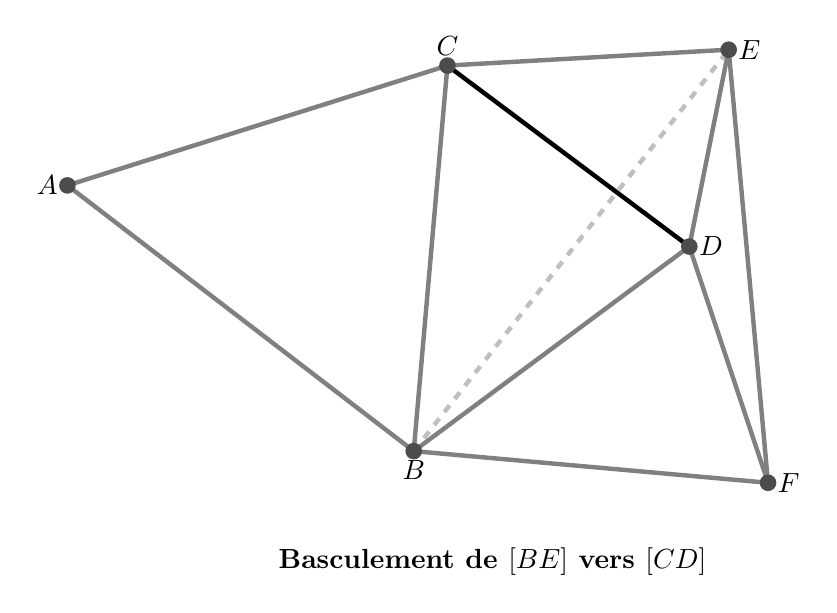 \begin{tikzpicture}[scale=1]

\coordinate (O) at (0,0);
\coordinate (A) at (165:3);
\coordinate (B) at (-60:3);
\coordinate (C) at (50:3);
\coordinate (D) at (5,0);
\coordinate (E) at (5.5,2.5);
\coordinate (F) at (6,-3);

% Cercle à la main
% \coordinate (O) at (2.48,-0.19);
% \def\r{2.64}
% \draw[gray!50, very thick] (O) circle (\r);



\draw[gray, ultra thick] (A) -- (B) -- (F) -- (E) -- (C) -- cycle;
%\draw[dashed,gray!20, ultra thick] (A) -- (E);
\draw[gray, ultra thick] (B) -- (C);
\draw[dashed,gray!50, ultra thick] (B) -- (E);
\draw[black, ultra thick] (D) -- (C);
\draw[gray, ultra thick] (B) -- (D);
\draw[gray, ultra thick] (E) -- (D);
\draw[gray, ultra thick] (F) -- (D);

\node at (A) [left] {$A$};
\node at (B) [below] {$B$};
\node at (C) [above] {$C$};
\node at (D) [right] {$D$};
\node at (E) [right] {$E$};
\node at (F) [right] {$F$};

\foreach \P in {A,B,C,D,E,F} {
  \fill[black!70] (\P) circle (3pt);
}

\node at (2.5,-4) {\bf Basculement de $[BE]$ vers $[CD]$};

\end{tikzpicture}